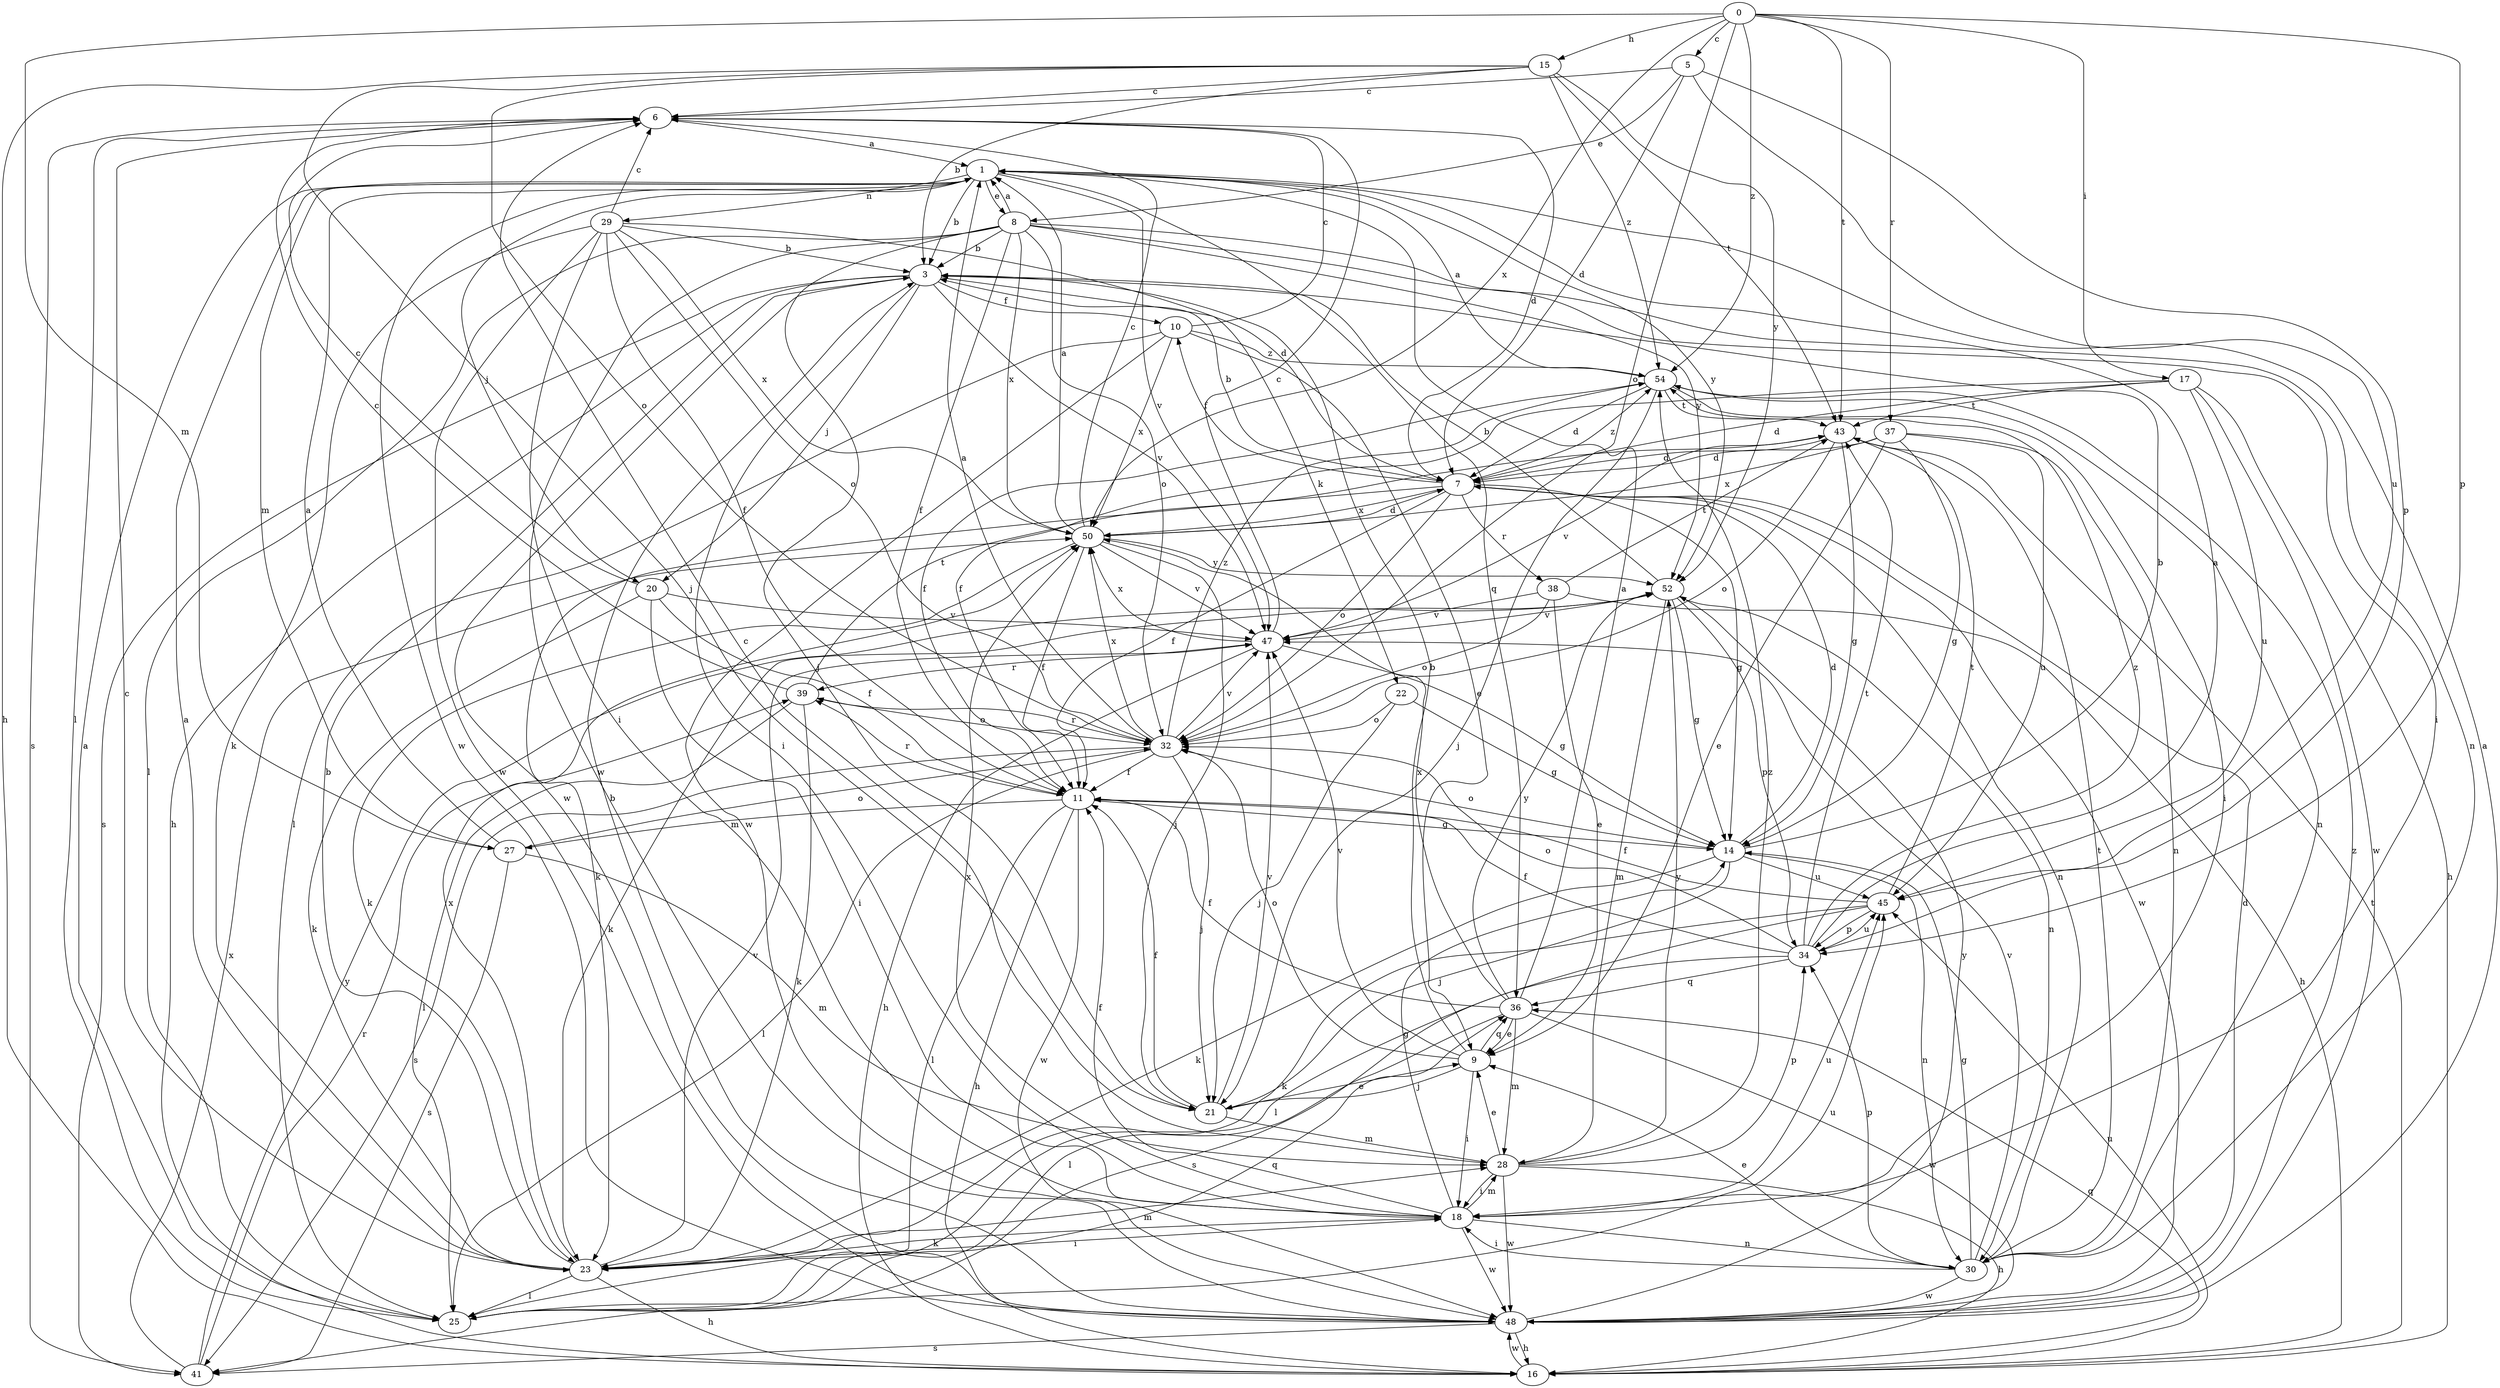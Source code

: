 strict digraph  {
0;
1;
3;
5;
6;
7;
8;
9;
10;
11;
14;
15;
16;
17;
18;
20;
21;
22;
23;
25;
27;
28;
29;
30;
32;
34;
36;
37;
38;
39;
41;
43;
45;
47;
48;
50;
52;
54;
0 -> 5  [label=c];
0 -> 15  [label=h];
0 -> 17  [label=i];
0 -> 27  [label=m];
0 -> 32  [label=o];
0 -> 34  [label=p];
0 -> 37  [label=r];
0 -> 43  [label=t];
0 -> 50  [label=x];
0 -> 54  [label=z];
1 -> 3  [label=b];
1 -> 8  [label=e];
1 -> 20  [label=j];
1 -> 27  [label=m];
1 -> 29  [label=n];
1 -> 36  [label=q];
1 -> 47  [label=v];
1 -> 48  [label=w];
1 -> 52  [label=y];
3 -> 10  [label=f];
3 -> 16  [label=h];
3 -> 18  [label=i];
3 -> 20  [label=j];
3 -> 22  [label=k];
3 -> 41  [label=s];
3 -> 47  [label=v];
3 -> 48  [label=w];
5 -> 6  [label=c];
5 -> 7  [label=d];
5 -> 8  [label=e];
5 -> 34  [label=p];
5 -> 45  [label=u];
6 -> 1  [label=a];
6 -> 7  [label=d];
6 -> 25  [label=l];
6 -> 41  [label=s];
7 -> 3  [label=b];
7 -> 10  [label=f];
7 -> 11  [label=f];
7 -> 14  [label=g];
7 -> 23  [label=k];
7 -> 30  [label=n];
7 -> 32  [label=o];
7 -> 38  [label=r];
7 -> 48  [label=w];
7 -> 50  [label=x];
7 -> 54  [label=z];
8 -> 1  [label=a];
8 -> 3  [label=b];
8 -> 11  [label=f];
8 -> 18  [label=i];
8 -> 21  [label=j];
8 -> 25  [label=l];
8 -> 30  [label=n];
8 -> 32  [label=o];
8 -> 48  [label=w];
8 -> 50  [label=x];
8 -> 52  [label=y];
9 -> 3  [label=b];
9 -> 18  [label=i];
9 -> 21  [label=j];
9 -> 32  [label=o];
9 -> 36  [label=q];
9 -> 47  [label=v];
10 -> 6  [label=c];
10 -> 9  [label=e];
10 -> 25  [label=l];
10 -> 48  [label=w];
10 -> 50  [label=x];
10 -> 54  [label=z];
11 -> 14  [label=g];
11 -> 16  [label=h];
11 -> 25  [label=l];
11 -> 27  [label=m];
11 -> 39  [label=r];
11 -> 48  [label=w];
14 -> 3  [label=b];
14 -> 7  [label=d];
14 -> 21  [label=j];
14 -> 23  [label=k];
14 -> 30  [label=n];
14 -> 32  [label=o];
14 -> 45  [label=u];
15 -> 3  [label=b];
15 -> 6  [label=c];
15 -> 16  [label=h];
15 -> 21  [label=j];
15 -> 32  [label=o];
15 -> 43  [label=t];
15 -> 52  [label=y];
15 -> 54  [label=z];
16 -> 36  [label=q];
16 -> 43  [label=t];
16 -> 45  [label=u];
16 -> 48  [label=w];
17 -> 7  [label=d];
17 -> 11  [label=f];
17 -> 16  [label=h];
17 -> 43  [label=t];
17 -> 45  [label=u];
17 -> 48  [label=w];
18 -> 11  [label=f];
18 -> 14  [label=g];
18 -> 23  [label=k];
18 -> 28  [label=m];
18 -> 30  [label=n];
18 -> 45  [label=u];
18 -> 48  [label=w];
18 -> 50  [label=x];
20 -> 6  [label=c];
20 -> 11  [label=f];
20 -> 18  [label=i];
20 -> 23  [label=k];
20 -> 47  [label=v];
21 -> 9  [label=e];
21 -> 11  [label=f];
21 -> 28  [label=m];
21 -> 47  [label=v];
22 -> 14  [label=g];
22 -> 21  [label=j];
22 -> 32  [label=o];
23 -> 1  [label=a];
23 -> 3  [label=b];
23 -> 6  [label=c];
23 -> 16  [label=h];
23 -> 18  [label=i];
23 -> 25  [label=l];
23 -> 28  [label=m];
23 -> 47  [label=v];
23 -> 50  [label=x];
25 -> 1  [label=a];
25 -> 36  [label=q];
25 -> 45  [label=u];
27 -> 1  [label=a];
27 -> 28  [label=m];
27 -> 32  [label=o];
27 -> 41  [label=s];
28 -> 6  [label=c];
28 -> 9  [label=e];
28 -> 16  [label=h];
28 -> 18  [label=i];
28 -> 34  [label=p];
28 -> 48  [label=w];
28 -> 52  [label=y];
28 -> 54  [label=z];
29 -> 3  [label=b];
29 -> 6  [label=c];
29 -> 7  [label=d];
29 -> 11  [label=f];
29 -> 18  [label=i];
29 -> 23  [label=k];
29 -> 32  [label=o];
29 -> 48  [label=w];
29 -> 50  [label=x];
30 -> 9  [label=e];
30 -> 14  [label=g];
30 -> 18  [label=i];
30 -> 34  [label=p];
30 -> 43  [label=t];
30 -> 47  [label=v];
30 -> 48  [label=w];
32 -> 1  [label=a];
32 -> 11  [label=f];
32 -> 21  [label=j];
32 -> 25  [label=l];
32 -> 39  [label=r];
32 -> 41  [label=s];
32 -> 47  [label=v];
32 -> 50  [label=x];
32 -> 54  [label=z];
34 -> 1  [label=a];
34 -> 11  [label=f];
34 -> 32  [label=o];
34 -> 36  [label=q];
34 -> 41  [label=s];
34 -> 43  [label=t];
34 -> 45  [label=u];
34 -> 54  [label=z];
36 -> 1  [label=a];
36 -> 9  [label=e];
36 -> 11  [label=f];
36 -> 25  [label=l];
36 -> 28  [label=m];
36 -> 48  [label=w];
36 -> 50  [label=x];
36 -> 52  [label=y];
37 -> 7  [label=d];
37 -> 9  [label=e];
37 -> 14  [label=g];
37 -> 30  [label=n];
37 -> 45  [label=u];
37 -> 50  [label=x];
38 -> 9  [label=e];
38 -> 16  [label=h];
38 -> 32  [label=o];
38 -> 43  [label=t];
38 -> 47  [label=v];
39 -> 6  [label=c];
39 -> 23  [label=k];
39 -> 25  [label=l];
39 -> 32  [label=o];
39 -> 43  [label=t];
41 -> 39  [label=r];
41 -> 50  [label=x];
41 -> 52  [label=y];
43 -> 7  [label=d];
43 -> 14  [label=g];
43 -> 32  [label=o];
43 -> 47  [label=v];
45 -> 11  [label=f];
45 -> 23  [label=k];
45 -> 25  [label=l];
45 -> 34  [label=p];
45 -> 43  [label=t];
47 -> 6  [label=c];
47 -> 14  [label=g];
47 -> 16  [label=h];
47 -> 39  [label=r];
47 -> 50  [label=x];
48 -> 1  [label=a];
48 -> 3  [label=b];
48 -> 7  [label=d];
48 -> 16  [label=h];
48 -> 41  [label=s];
48 -> 52  [label=y];
48 -> 54  [label=z];
50 -> 1  [label=a];
50 -> 6  [label=c];
50 -> 7  [label=d];
50 -> 11  [label=f];
50 -> 21  [label=j];
50 -> 23  [label=k];
50 -> 47  [label=v];
50 -> 52  [label=y];
52 -> 3  [label=b];
52 -> 14  [label=g];
52 -> 23  [label=k];
52 -> 28  [label=m];
52 -> 30  [label=n];
52 -> 34  [label=p];
52 -> 47  [label=v];
54 -> 1  [label=a];
54 -> 7  [label=d];
54 -> 11  [label=f];
54 -> 18  [label=i];
54 -> 21  [label=j];
54 -> 30  [label=n];
54 -> 43  [label=t];
}
